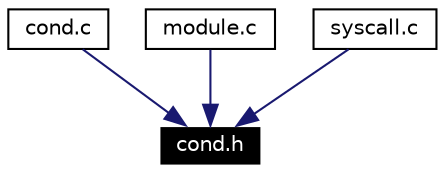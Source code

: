 digraph G
{
  edge [fontname="Helvetica",fontsize=10,labelfontname="Helvetica",labelfontsize=10];
  node [fontname="Helvetica",fontsize=10,shape=record];
  Node1 [label="cond.h",height=0.2,width=0.4,color="white", fillcolor="black", style="filled" fontcolor="white"];
  Node2 -> Node1 [color="midnightblue",fontsize=10,style="solid",fontname="Helvetica"];
  Node2 [label="cond.c",height=0.2,width=0.4,color="black",URL="$cond_8c.html"];
  Node3 -> Node1 [color="midnightblue",fontsize=10,style="solid",fontname="Helvetica"];
  Node3 [label="module.c",height=0.2,width=0.4,color="black",URL="$skins_2rtai_2module_8c.html"];
  Node4 -> Node1 [color="midnightblue",fontsize=10,style="solid",fontname="Helvetica"];
  Node4 [label="syscall.c",height=0.2,width=0.4,color="black",URL="$syscall_8c.html"];
}
